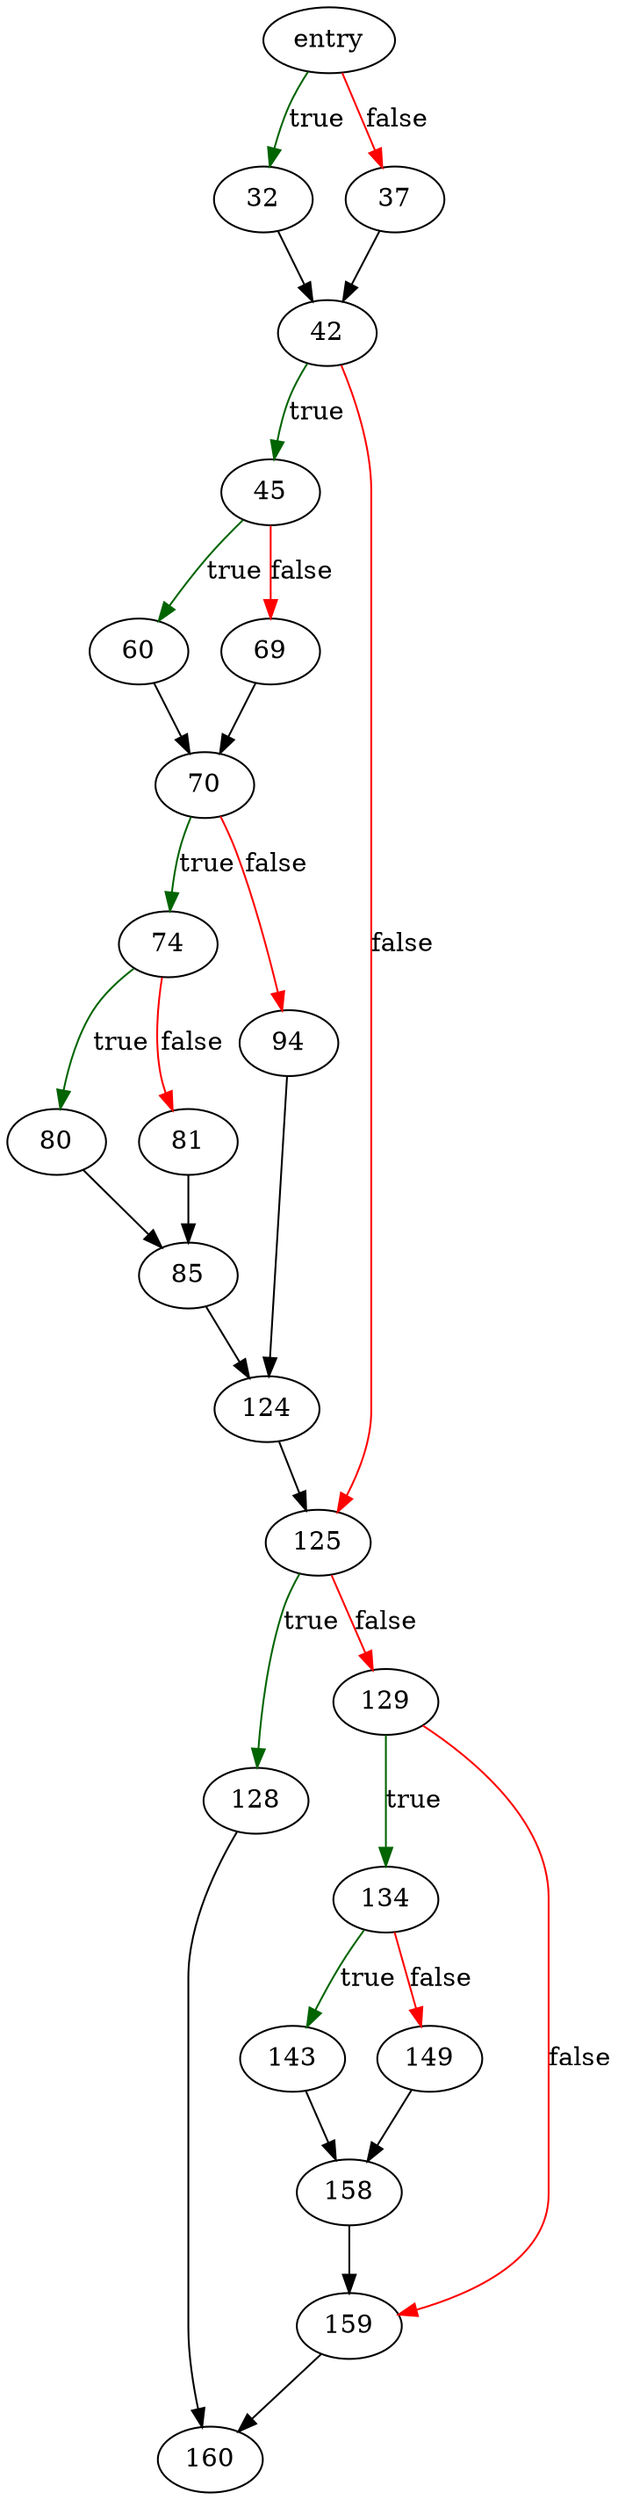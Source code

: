 digraph "blobSeekToRow" {
	// Node definitions.
	3 [label=entry];
	32;
	37;
	42;
	45;
	60;
	69;
	70;
	74;
	80;
	81;
	85;
	94;
	124;
	125;
	128;
	129;
	134;
	143;
	149;
	158;
	159;
	160;

	// Edge definitions.
	3 -> 32 [
		color=darkgreen
		label=true
	];
	3 -> 37 [
		color=red
		label=false
	];
	32 -> 42;
	37 -> 42;
	42 -> 45 [
		color=darkgreen
		label=true
	];
	42 -> 125 [
		color=red
		label=false
	];
	45 -> 60 [
		color=darkgreen
		label=true
	];
	45 -> 69 [
		color=red
		label=false
	];
	60 -> 70;
	69 -> 70;
	70 -> 74 [
		color=darkgreen
		label=true
	];
	70 -> 94 [
		color=red
		label=false
	];
	74 -> 80 [
		color=darkgreen
		label=true
	];
	74 -> 81 [
		color=red
		label=false
	];
	80 -> 85;
	81 -> 85;
	85 -> 124;
	94 -> 124;
	124 -> 125;
	125 -> 128 [
		color=darkgreen
		label=true
	];
	125 -> 129 [
		color=red
		label=false
	];
	128 -> 160;
	129 -> 134 [
		color=darkgreen
		label=true
	];
	129 -> 159 [
		color=red
		label=false
	];
	134 -> 143 [
		color=darkgreen
		label=true
	];
	134 -> 149 [
		color=red
		label=false
	];
	143 -> 158;
	149 -> 158;
	158 -> 159;
	159 -> 160;
}